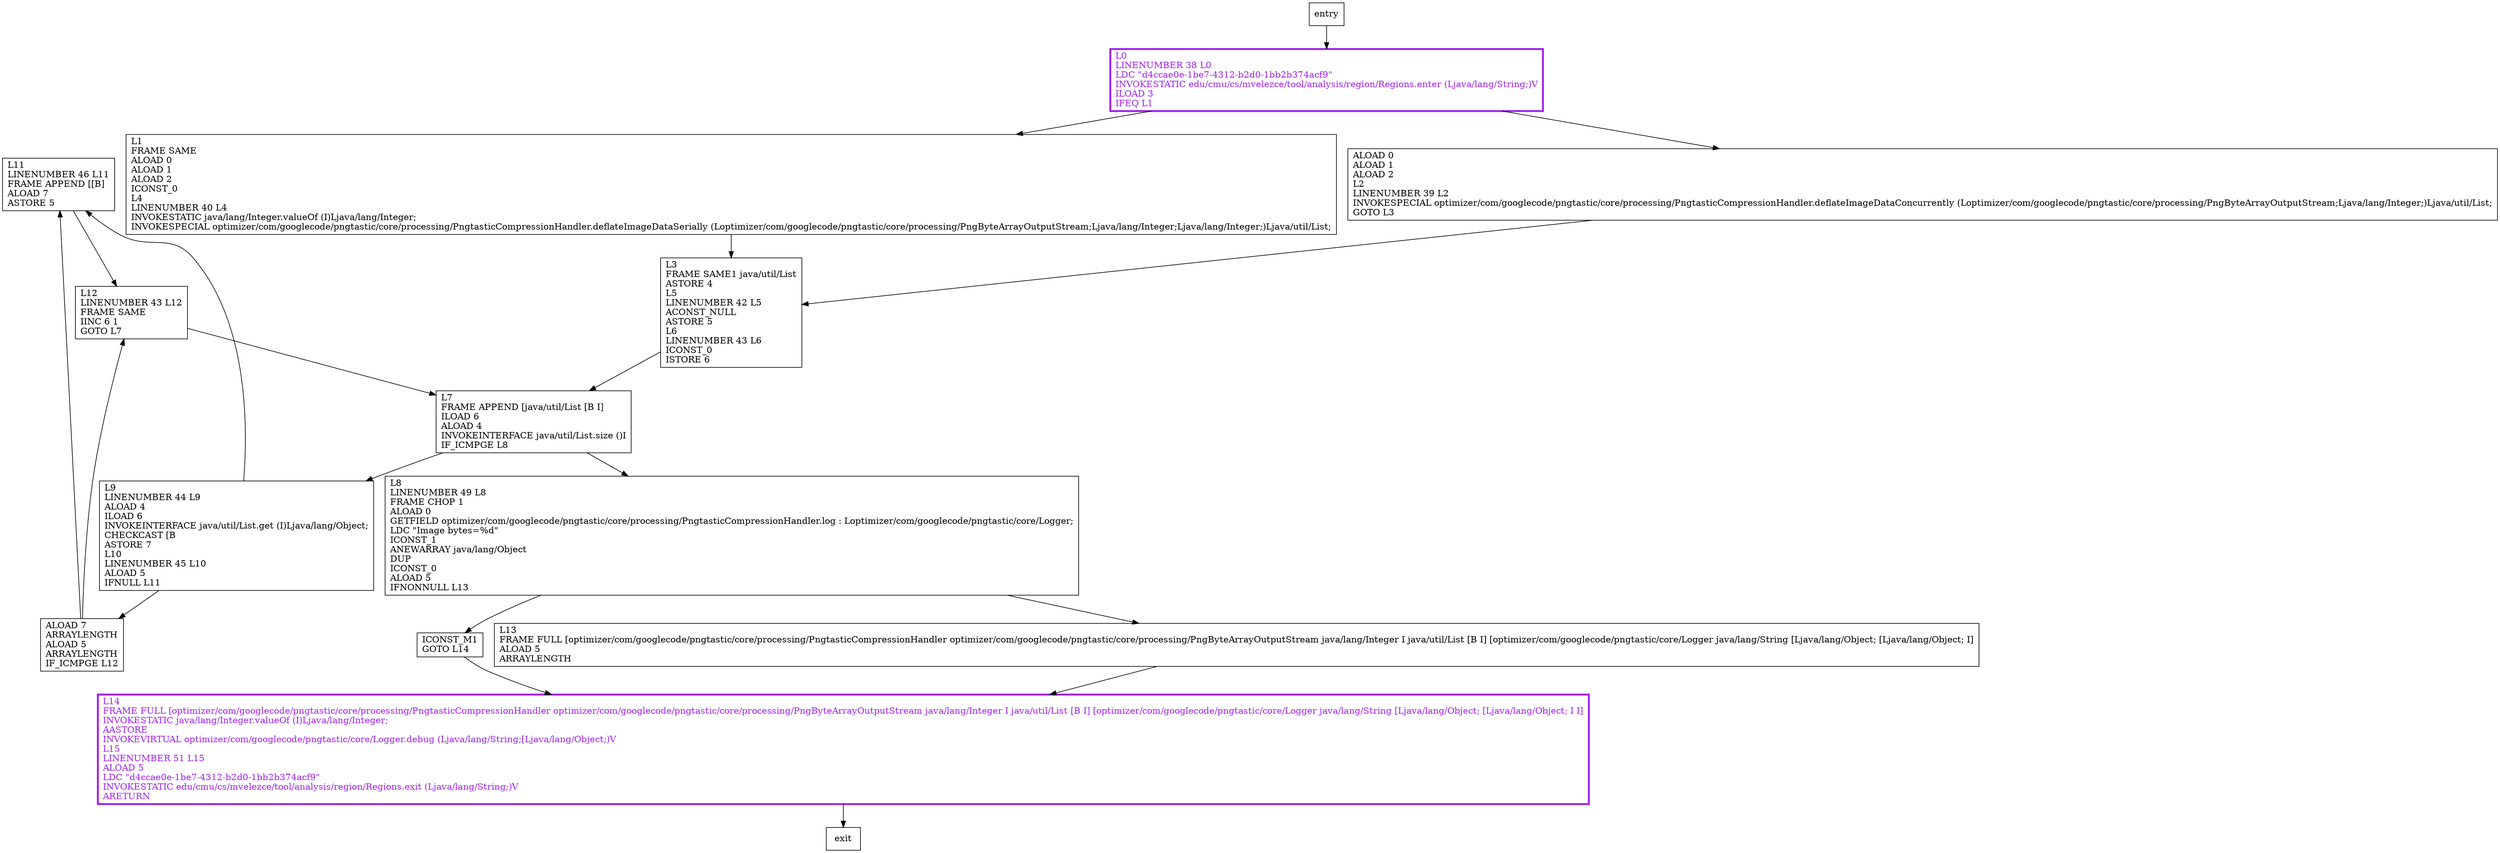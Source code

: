 digraph deflate {
node [shape=record];
586358252 [label="L11\lLINENUMBER 46 L11\lFRAME APPEND [[B]\lALOAD 7\lASTORE 5\l"];
1677458155 [label="L1\lFRAME SAME\lALOAD 0\lALOAD 1\lALOAD 2\lICONST_0\lL4\lLINENUMBER 40 L4\lINVOKESTATIC java/lang/Integer.valueOf (I)Ljava/lang/Integer;\lINVOKESPECIAL optimizer/com/googlecode/pngtastic/core/processing/PngtasticCompressionHandler.deflateImageDataSerially (Loptimizer/com/googlecode/pngtastic/core/processing/PngByteArrayOutputStream;Ljava/lang/Integer;Ljava/lang/Integer;)Ljava/util/List;\l"];
738677855 [label="L3\lFRAME SAME1 java/util/List\lASTORE 4\lL5\lLINENUMBER 42 L5\lACONST_NULL\lASTORE 5\lL6\lLINENUMBER 43 L6\lICONST_0\lISTORE 6\l"];
124734309 [label="L12\lLINENUMBER 43 L12\lFRAME SAME\lIINC 6 1\lGOTO L7\l"];
211090736 [label="L7\lFRAME APPEND [java/util/List [B I]\lILOAD 6\lALOAD 4\lINVOKEINTERFACE java/util/List.size ()I\lIF_ICMPGE L8\l"];
1613627715 [label="ALOAD 0\lALOAD 1\lALOAD 2\lL2\lLINENUMBER 39 L2\lINVOKESPECIAL optimizer/com/googlecode/pngtastic/core/processing/PngtasticCompressionHandler.deflateImageDataConcurrently (Loptimizer/com/googlecode/pngtastic/core/processing/PngByteArrayOutputStream;Ljava/lang/Integer;)Ljava/util/List;\lGOTO L3\l"];
885002305 [label="ALOAD 7\lARRAYLENGTH\lALOAD 5\lARRAYLENGTH\lIF_ICMPGE L12\l"];
46453164 [label="ICONST_M1\lGOTO L14\l"];
2131597042 [label="L14\lFRAME FULL [optimizer/com/googlecode/pngtastic/core/processing/PngtasticCompressionHandler optimizer/com/googlecode/pngtastic/core/processing/PngByteArrayOutputStream java/lang/Integer I java/util/List [B I] [optimizer/com/googlecode/pngtastic/core/Logger java/lang/String [Ljava/lang/Object; [Ljava/lang/Object; I I]\lINVOKESTATIC java/lang/Integer.valueOf (I)Ljava/lang/Integer;\lAASTORE\lINVOKEVIRTUAL optimizer/com/googlecode/pngtastic/core/Logger.debug (Ljava/lang/String;[Ljava/lang/Object;)V\lL15\lLINENUMBER 51 L15\lALOAD 5\lLDC \"d4ccae0e-1be7-4312-b2d0-1bb2b374acf9\"\lINVOKESTATIC edu/cmu/cs/mvelezce/tool/analysis/region/Regions.exit (Ljava/lang/String;)V\lARETURN\l"];
941836856 [label="L0\lLINENUMBER 38 L0\lLDC \"d4ccae0e-1be7-4312-b2d0-1bb2b374acf9\"\lINVOKESTATIC edu/cmu/cs/mvelezce/tool/analysis/region/Regions.enter (Ljava/lang/String;)V\lILOAD 3\lIFEQ L1\l"];
909282611 [label="L13\lFRAME FULL [optimizer/com/googlecode/pngtastic/core/processing/PngtasticCompressionHandler optimizer/com/googlecode/pngtastic/core/processing/PngByteArrayOutputStream java/lang/Integer I java/util/List [B I] [optimizer/com/googlecode/pngtastic/core/Logger java/lang/String [Ljava/lang/Object; [Ljava/lang/Object; I]\lALOAD 5\lARRAYLENGTH\l"];
851912430 [label="L9\lLINENUMBER 44 L9\lALOAD 4\lILOAD 6\lINVOKEINTERFACE java/util/List.get (I)Ljava/lang/Object;\lCHECKCAST [B\lASTORE 7\lL10\lLINENUMBER 45 L10\lALOAD 5\lIFNULL L11\l"];
240630125 [label="L8\lLINENUMBER 49 L8\lFRAME CHOP 1\lALOAD 0\lGETFIELD optimizer/com/googlecode/pngtastic/core/processing/PngtasticCompressionHandler.log : Loptimizer/com/googlecode/pngtastic/core/Logger;\lLDC \"Image bytes=%d\"\lICONST_1\lANEWARRAY java/lang/Object\lDUP\lICONST_0\lALOAD 5\lIFNONNULL L13\l"];
entry;
exit;
586358252 -> 124734309;
1677458155 -> 738677855;
738677855 -> 211090736;
124734309 -> 211090736;
211090736 -> 851912430;
211090736 -> 240630125;
entry -> 941836856;
1613627715 -> 738677855;
885002305 -> 586358252;
885002305 -> 124734309;
46453164 -> 2131597042;
2131597042 -> exit;
941836856 -> 1613627715;
941836856 -> 1677458155;
909282611 -> 2131597042;
851912430 -> 885002305;
851912430 -> 586358252;
240630125 -> 46453164;
240630125 -> 909282611;
2131597042[fontcolor="purple", penwidth=3, color="purple"];
941836856[fontcolor="purple", penwidth=3, color="purple"];
}
